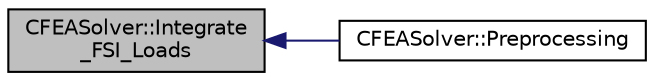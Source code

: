 digraph "CFEASolver::Integrate_FSI_Loads"
{
  edge [fontname="Helvetica",fontsize="10",labelfontname="Helvetica",labelfontsize="10"];
  node [fontname="Helvetica",fontsize="10",shape=record];
  rankdir="LR";
  Node859 [label="CFEASolver::Integrate\l_FSI_Loads",height=0.2,width=0.4,color="black", fillcolor="grey75", style="filled", fontcolor="black"];
  Node859 -> Node860 [dir="back",color="midnightblue",fontsize="10",style="solid",fontname="Helvetica"];
  Node860 [label="CFEASolver::Preprocessing",height=0.2,width=0.4,color="black", fillcolor="white", style="filled",URL="$class_c_f_e_a_solver.html#a2171424e52ccd32f17bcbd4972b1fe15",tooltip="Set residuals to zero. "];
}
